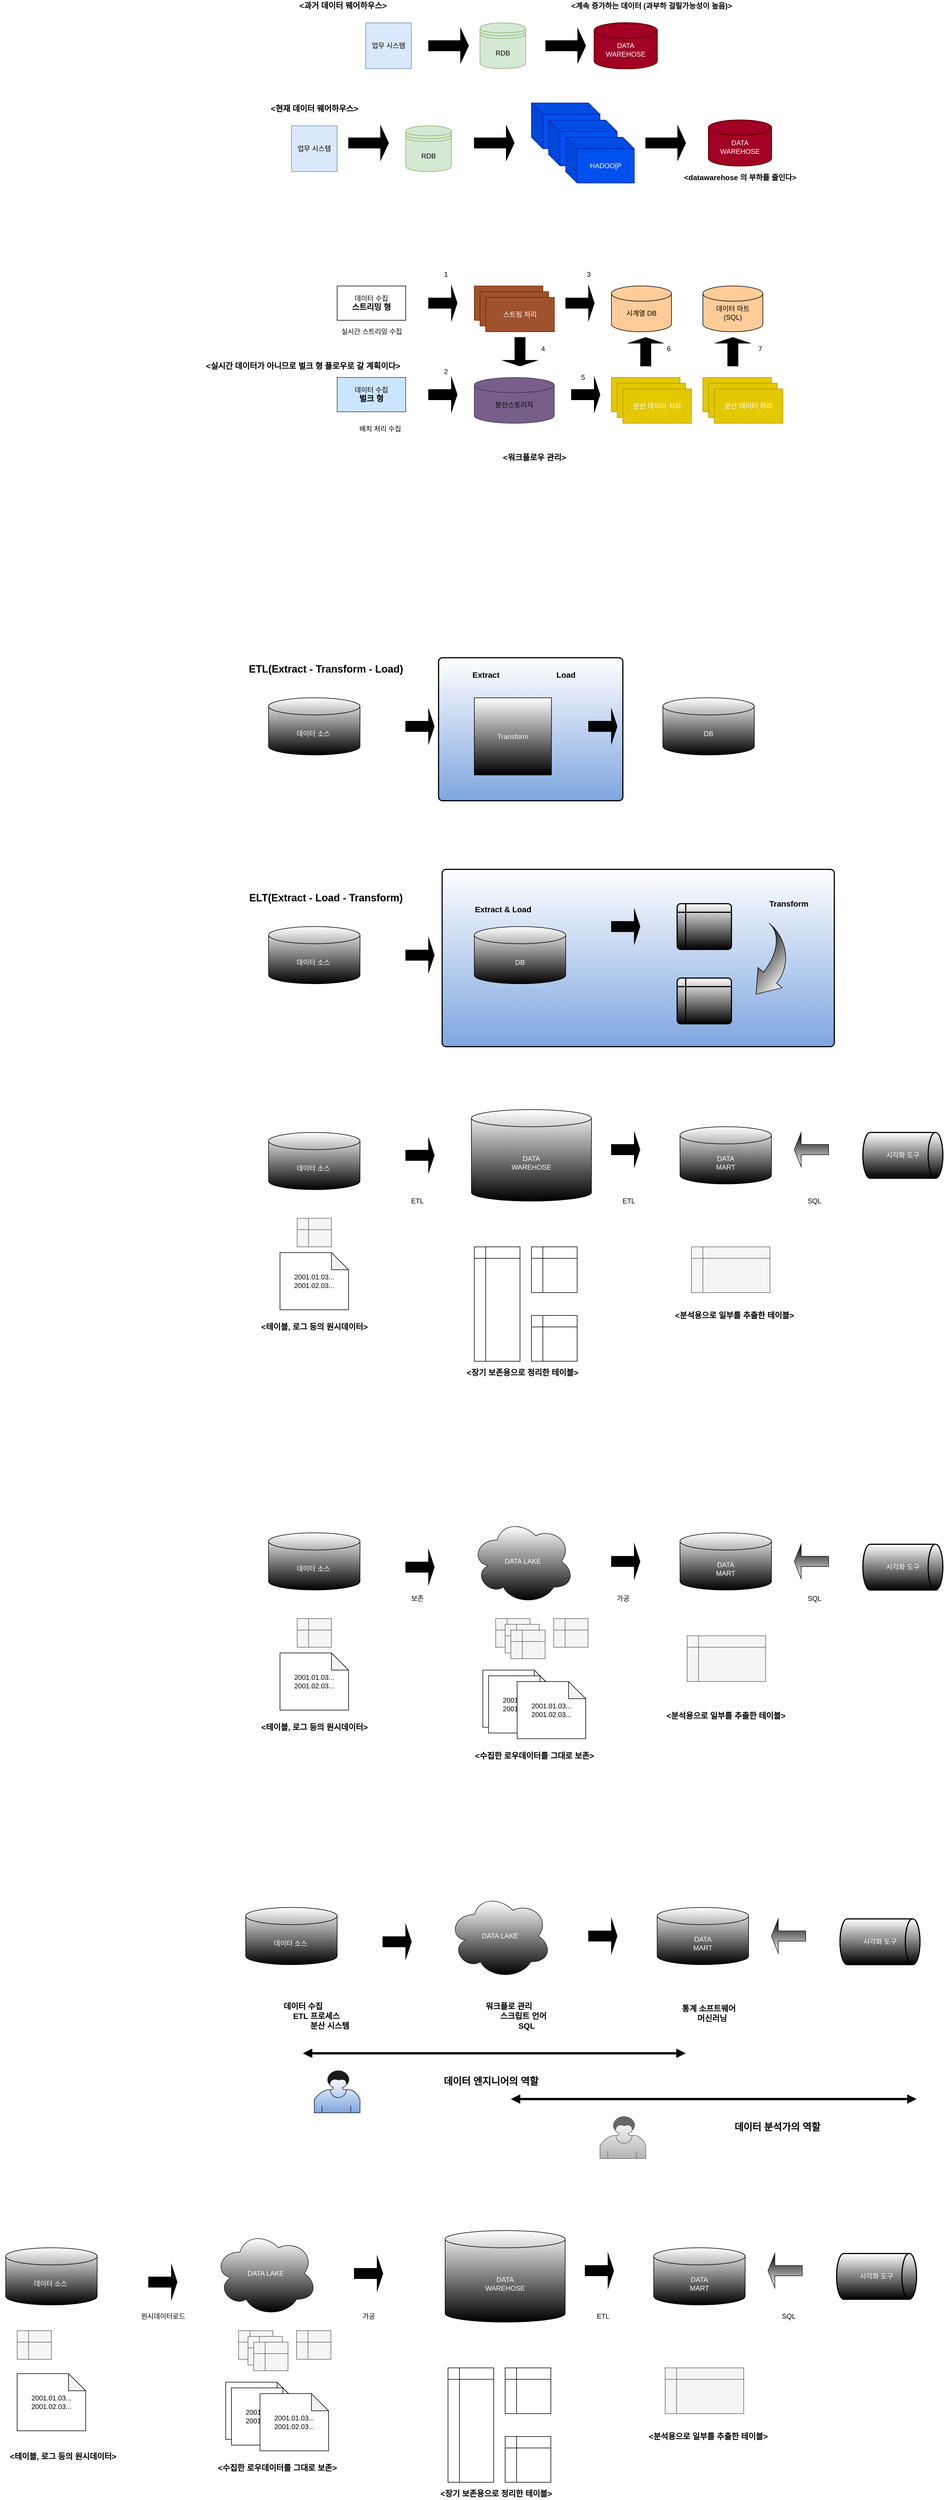 <mxfile version="14.4.3" type="github"><diagram id="auhSL9zYR6dnOduoLA-S" name="Page-1"><mxGraphModel dx="2021" dy="682" grid="1" gridSize="10" guides="1" tooltips="1" connect="1" arrows="1" fold="1" page="0" pageScale="1" pageWidth="827" pageHeight="1169" math="0" shadow="0"><root><mxCell id="0"/><mxCell id="1" parent="0"/><mxCell id="3C6jYsb3HJFEOKMrrDYe-158" value="" style="rounded=1;whiteSpace=wrap;html=1;absoluteArcSize=1;arcSize=14;strokeWidth=2;fillColor=#FFFFFF;gradientColor=#7EA6E0;" vertex="1" parent="1"><mxGeometry x="263.75" y="1620" width="686.25" height="310" as="geometry"/></mxCell><mxCell id="3C6jYsb3HJFEOKMrrDYe-157" value="" style="rounded=1;whiteSpace=wrap;html=1;absoluteArcSize=1;arcSize=14;strokeWidth=2;fillColor=#FFFFFF;gradientColor=#7EA6E0;" vertex="1" parent="1"><mxGeometry x="257.5" y="1250" width="322.5" height="250" as="geometry"/></mxCell><mxCell id="3C6jYsb3HJFEOKMrrDYe-1" value="&lt;font style=&quot;vertical-align: inherit&quot;&gt;&lt;font style=&quot;vertical-align: inherit&quot;&gt;업무 시스템&lt;/font&gt;&lt;/font&gt;" style="whiteSpace=wrap;html=1;aspect=fixed;fillColor=#dae8fc;strokeColor=#6c8ebf;" vertex="1" parent="1"><mxGeometry x="130" y="140" width="80" height="80" as="geometry"/></mxCell><mxCell id="3C6jYsb3HJFEOKMrrDYe-2" value="RDB" style="shape=datastore;whiteSpace=wrap;html=1;fillColor=#d5e8d4;strokeColor=#82b366;" vertex="1" parent="1"><mxGeometry x="330" y="140" width="80" height="80" as="geometry"/></mxCell><mxCell id="3C6jYsb3HJFEOKMrrDYe-3" value="&lt;br&gt;DATA&lt;br&gt;WAREHOSE" style="strokeWidth=2;html=1;shape=mxgraph.flowchart.database;whiteSpace=wrap;fillColor=#a20025;strokeColor=#6F0000;fontColor=#ffffff;" vertex="1" parent="1"><mxGeometry x="530" y="140" width="110" height="80" as="geometry"/></mxCell><mxCell id="3C6jYsb3HJFEOKMrrDYe-6" value="&lt;font style=&quot;vertical-align: inherit&quot;&gt;&lt;font style=&quot;vertical-align: inherit&quot;&gt;업무 시스템&lt;/font&gt;&lt;/font&gt;" style="whiteSpace=wrap;html=1;aspect=fixed;fillColor=#dae8fc;strokeColor=#6c8ebf;" vertex="1" parent="1"><mxGeometry y="320" width="80" height="80" as="geometry"/></mxCell><mxCell id="3C6jYsb3HJFEOKMrrDYe-7" value="RDB" style="shape=datastore;whiteSpace=wrap;html=1;fillColor=#d5e8d4;strokeColor=#82b366;" vertex="1" parent="1"><mxGeometry x="200" y="320" width="80" height="80" as="geometry"/></mxCell><mxCell id="3C6jYsb3HJFEOKMrrDYe-8" value="&lt;br&gt;DATA&lt;br&gt;WAREHOSE" style="strokeWidth=2;html=1;shape=mxgraph.flowchart.database;whiteSpace=wrap;fillColor=#a20025;strokeColor=#6F0000;fontColor=#ffffff;" vertex="1" parent="1"><mxGeometry x="730" y="310" width="110" height="80" as="geometry"/></mxCell><mxCell id="3C6jYsb3HJFEOKMrrDYe-11" value="" style="shape=cube;whiteSpace=wrap;html=1;boundedLbl=1;backgroundOutline=1;darkOpacity=0.05;darkOpacity2=0.1;fillColor=#0050ef;strokeColor=#001DBC;fontColor=#ffffff;" vertex="1" parent="1"><mxGeometry x="420" y="280" width="120" height="80" as="geometry"/></mxCell><mxCell id="3C6jYsb3HJFEOKMrrDYe-12" value="" style="shape=cube;whiteSpace=wrap;html=1;boundedLbl=1;backgroundOutline=1;darkOpacity=0.05;darkOpacity2=0.1;fillColor=#0050ef;strokeColor=#001DBC;fontColor=#ffffff;" vertex="1" parent="1"><mxGeometry x="450" y="310" width="120" height="80" as="geometry"/></mxCell><mxCell id="3C6jYsb3HJFEOKMrrDYe-13" value="HADOO[P" style="shape=cube;whiteSpace=wrap;html=1;boundedLbl=1;backgroundOutline=1;darkOpacity=0.05;darkOpacity2=0.1;fillColor=#0050ef;strokeColor=#001DBC;fontColor=#ffffff;" vertex="1" parent="1"><mxGeometry x="480" y="340" width="120" height="80" as="geometry"/></mxCell><mxCell id="3C6jYsb3HJFEOKMrrDYe-14" value="" style="shape=singleArrow;whiteSpace=wrap;html=1;fillColor=#000000;" vertex="1" parent="1"><mxGeometry x="620" y="320" width="70" height="60" as="geometry"/></mxCell><mxCell id="3C6jYsb3HJFEOKMrrDYe-19" value="" style="shape=singleArrow;whiteSpace=wrap;html=1;fillColor=#000000;" vertex="1" parent="1"><mxGeometry x="100" y="320" width="70" height="60" as="geometry"/></mxCell><mxCell id="3C6jYsb3HJFEOKMrrDYe-20" value="" style="shape=singleArrow;whiteSpace=wrap;html=1;fillColor=#000000;" vertex="1" parent="1"><mxGeometry x="320" y="320" width="70" height="60" as="geometry"/></mxCell><mxCell id="3C6jYsb3HJFEOKMrrDYe-21" value="" style="shape=singleArrow;whiteSpace=wrap;html=1;fillColor=#000000;" vertex="1" parent="1"><mxGeometry x="240" y="150" width="70" height="60" as="geometry"/></mxCell><mxCell id="3C6jYsb3HJFEOKMrrDYe-22" value="" style="shape=singleArrow;whiteSpace=wrap;html=1;fillColor=#000000;" vertex="1" parent="1"><mxGeometry x="445" y="150" width="70" height="60" as="geometry"/></mxCell><mxCell id="3C6jYsb3HJFEOKMrrDYe-24" value="데이터 수집&lt;br&gt;&lt;b&gt;&lt;font style=&quot;font-size: 14px&quot;&gt;스&lt;/font&gt;&lt;font style=&quot;font-size: 14px&quot;&gt;트리밍 형&lt;/font&gt;&lt;/b&gt;" style="rounded=0;whiteSpace=wrap;html=1;" vertex="1" parent="1"><mxGeometry x="80" y="600" width="120" height="60" as="geometry"/></mxCell><mxCell id="3C6jYsb3HJFEOKMrrDYe-25" value="데이터 수집&lt;br&gt;&lt;span style=&quot;font-size: 14px&quot;&gt;&lt;b&gt;벌크 형&lt;/b&gt;&lt;/span&gt;" style="rounded=0;whiteSpace=wrap;html=1;fillColor=#cce5ff;strokeColor=#36393d;" vertex="1" parent="1"><mxGeometry x="80" y="760" width="120" height="60" as="geometry"/></mxCell><mxCell id="3C6jYsb3HJFEOKMrrDYe-26" value="&lt;b&gt;&lt;font style=&quot;font-size: 13px&quot;&gt;&amp;lt;datawarehose 의 부하를 줄인다&amp;gt;&lt;/font&gt;&lt;/b&gt;" style="text;html=1;align=center;verticalAlign=middle;resizable=0;points=[];autosize=1;" vertex="1" parent="1"><mxGeometry x="675" y="400" width="220" height="20" as="geometry"/></mxCell><mxCell id="3C6jYsb3HJFEOKMrrDYe-27" value="" style="rounded=0;whiteSpace=wrap;html=1;strokeColor=#6D1F00;fillColor=#a0522d;fontColor=#ffffff;" vertex="1" parent="1"><mxGeometry x="320" y="600" width="120" height="60" as="geometry"/></mxCell><mxCell id="3C6jYsb3HJFEOKMrrDYe-28" value="" style="rounded=0;whiteSpace=wrap;html=1;strokeColor=#6D1F00;fillColor=#a0522d;fontColor=#ffffff;" vertex="1" parent="1"><mxGeometry x="330" y="610" width="120" height="60" as="geometry"/></mxCell><mxCell id="3C6jYsb3HJFEOKMrrDYe-29" value="스트림 처리" style="rounded=0;whiteSpace=wrap;html=1;strokeColor=#6D1F00;fillColor=#a0522d;fontColor=#ffffff;" vertex="1" parent="1"><mxGeometry x="340" y="620" width="120" height="60" as="geometry"/></mxCell><mxCell id="3C6jYsb3HJFEOKMrrDYe-30" value="&lt;font color=&quot;#000000&quot;&gt;&lt;br&gt;분산스토리지&lt;/font&gt;" style="strokeWidth=1;html=1;shape=mxgraph.flowchart.database;whiteSpace=wrap;fontColor=#ffffff;fillColor=#76608a;strokeColor=#432D57;" vertex="1" parent="1"><mxGeometry x="320" y="760" width="140" height="80" as="geometry"/></mxCell><mxCell id="3C6jYsb3HJFEOKMrrDYe-31" value="" style="rounded=0;whiteSpace=wrap;html=1;strokeColor=#B09500;fillColor=#e3c800;fontColor=#ffffff;" vertex="1" parent="1"><mxGeometry x="560" y="760" width="120" height="60" as="geometry"/></mxCell><mxCell id="3C6jYsb3HJFEOKMrrDYe-32" value="" style="rounded=0;whiteSpace=wrap;html=1;strokeColor=#B09500;fillColor=#e3c800;fontColor=#ffffff;" vertex="1" parent="1"><mxGeometry x="570" y="770" width="120" height="60" as="geometry"/></mxCell><mxCell id="3C6jYsb3HJFEOKMrrDYe-33" value="분산 데이터 처리" style="rounded=0;whiteSpace=wrap;html=1;strokeColor=#B09500;fillColor=#e3c800;fontColor=#ffffff;" vertex="1" parent="1"><mxGeometry x="580" y="780" width="120" height="60" as="geometry"/></mxCell><mxCell id="3C6jYsb3HJFEOKMrrDYe-34" value="&lt;font color=&quot;#000000&quot;&gt;&lt;br&gt;시계열 DB&lt;/font&gt;" style="strokeWidth=1;html=1;shape=mxgraph.flowchart.database;whiteSpace=wrap;fontColor=#ffffff;fillColor=#FFCC99;" vertex="1" parent="1"><mxGeometry x="560" y="600" width="105" height="80" as="geometry"/></mxCell><mxCell id="3C6jYsb3HJFEOKMrrDYe-36" value="&lt;font color=&quot;#000000&quot;&gt;&lt;br&gt;데이터 마트&lt;br&gt;(SQL)&lt;br&gt;&lt;/font&gt;" style="strokeWidth=1;html=1;shape=mxgraph.flowchart.database;whiteSpace=wrap;fontColor=#ffffff;fillColor=#FFCC99;" vertex="1" parent="1"><mxGeometry x="720" y="600" width="105" height="80" as="geometry"/></mxCell><mxCell id="3C6jYsb3HJFEOKMrrDYe-40" value="" style="shape=singleArrow;whiteSpace=wrap;html=1;fillColor=#000000;" vertex="1" parent="1"><mxGeometry x="490" y="760" width="50" height="60" as="geometry"/></mxCell><mxCell id="3C6jYsb3HJFEOKMrrDYe-41" value="" style="shape=singleArrow;whiteSpace=wrap;html=1;fillColor=#000000;" vertex="1" parent="1"><mxGeometry x="480" y="600" width="50" height="60" as="geometry"/></mxCell><mxCell id="3C6jYsb3HJFEOKMrrDYe-42" value="" style="shape=singleArrow;whiteSpace=wrap;html=1;fillColor=#000000;" vertex="1" parent="1"><mxGeometry x="240" y="760" width="50" height="60" as="geometry"/></mxCell><mxCell id="3C6jYsb3HJFEOKMrrDYe-43" value="" style="shape=singleArrow;whiteSpace=wrap;html=1;fillColor=#000000;" vertex="1" parent="1"><mxGeometry x="240" y="600" width="50" height="60" as="geometry"/></mxCell><mxCell id="3C6jYsb3HJFEOKMrrDYe-44" value="" style="shape=singleArrow;direction=south;whiteSpace=wrap;html=1;strokeColor=#000000;strokeWidth=1;gradientColor=none;fillColor=#000000;" vertex="1" parent="1"><mxGeometry x="370" y="690" width="60" height="50" as="geometry"/></mxCell><mxCell id="3C6jYsb3HJFEOKMrrDYe-45" value="" style="shape=singleArrow;direction=north;whiteSpace=wrap;html=1;strokeColor=#000000;strokeWidth=1;fillColor=#000000;gradientColor=none;" vertex="1" parent="1"><mxGeometry x="590" y="690" width="60" height="50" as="geometry"/></mxCell><mxCell id="3C6jYsb3HJFEOKMrrDYe-46" value="" style="shape=singleArrow;direction=north;whiteSpace=wrap;html=1;strokeColor=#000000;strokeWidth=1;fillColor=#000000;gradientColor=none;" vertex="1" parent="1"><mxGeometry x="742.5" y="690" width="60" height="50" as="geometry"/></mxCell><mxCell id="3C6jYsb3HJFEOKMrrDYe-48" value="" style="rounded=0;whiteSpace=wrap;html=1;strokeColor=#B09500;fillColor=#e3c800;fontColor=#ffffff;" vertex="1" parent="1"><mxGeometry x="720" y="760" width="120" height="60" as="geometry"/></mxCell><mxCell id="3C6jYsb3HJFEOKMrrDYe-49" value="" style="rounded=0;whiteSpace=wrap;html=1;strokeColor=#B09500;fillColor=#e3c800;fontColor=#ffffff;" vertex="1" parent="1"><mxGeometry x="730" y="770" width="120" height="60" as="geometry"/></mxCell><mxCell id="3C6jYsb3HJFEOKMrrDYe-50" value="분산 데이터 처리" style="rounded=0;whiteSpace=wrap;html=1;strokeColor=#B09500;fillColor=#e3c800;fontColor=#ffffff;" vertex="1" parent="1"><mxGeometry x="740" y="780" width="120" height="60" as="geometry"/></mxCell><mxCell id="3C6jYsb3HJFEOKMrrDYe-51" value="1" style="text;html=1;align=center;verticalAlign=middle;resizable=0;points=[];autosize=1;fillColor=#ffffff;" vertex="1" parent="1"><mxGeometry x="260" y="570" width="20" height="20" as="geometry"/></mxCell><mxCell id="3C6jYsb3HJFEOKMrrDYe-52" value="2" style="text;html=1;align=center;verticalAlign=middle;resizable=0;points=[];autosize=1;" vertex="1" parent="1"><mxGeometry x="260" y="740" width="20" height="20" as="geometry"/></mxCell><mxCell id="3C6jYsb3HJFEOKMrrDYe-53" value="3" style="text;html=1;align=center;verticalAlign=middle;resizable=0;points=[];autosize=1;" vertex="1" parent="1"><mxGeometry x="510" y="570" width="20" height="20" as="geometry"/></mxCell><mxCell id="3C6jYsb3HJFEOKMrrDYe-54" value="4" style="text;html=1;align=center;verticalAlign=middle;resizable=0;points=[];autosize=1;" vertex="1" parent="1"><mxGeometry x="430" y="700" width="20" height="20" as="geometry"/></mxCell><mxCell id="3C6jYsb3HJFEOKMrrDYe-55" value="5" style="text;html=1;align=center;verticalAlign=middle;resizable=0;points=[];autosize=1;" vertex="1" parent="1"><mxGeometry x="500" y="750" width="20" height="20" as="geometry"/></mxCell><mxCell id="3C6jYsb3HJFEOKMrrDYe-56" value="6" style="text;html=1;align=center;verticalAlign=middle;resizable=0;points=[];autosize=1;" vertex="1" parent="1"><mxGeometry x="650" y="700" width="20" height="20" as="geometry"/></mxCell><mxCell id="3C6jYsb3HJFEOKMrrDYe-57" value="7" style="text;html=1;align=center;verticalAlign=middle;resizable=0;points=[];autosize=1;" vertex="1" parent="1"><mxGeometry x="810" y="700" width="20" height="20" as="geometry"/></mxCell><mxCell id="3C6jYsb3HJFEOKMrrDYe-60" value="&lt;b&gt;&lt;font style=&quot;font-size: 14px&quot;&gt;&amp;lt;워크플로우 관리&amp;gt;&lt;/font&gt;&lt;/b&gt;" style="text;html=1;align=center;verticalAlign=middle;resizable=0;points=[];autosize=1;" vertex="1" parent="1"><mxGeometry x="360" y="890" width="130" height="20" as="geometry"/></mxCell><mxCell id="3C6jYsb3HJFEOKMrrDYe-61" value="&lt;font color=&quot;#ffffff&quot;&gt;데이터 소스&amp;nbsp;&lt;/font&gt;" style="shape=cylinder3;whiteSpace=wrap;html=1;boundedLbl=1;backgroundOutline=1;size=15;strokeColor=#000000;strokeWidth=1;fillColor=#FFFFFF;gradientColor=#000000;" vertex="1" parent="1"><mxGeometry x="-40" y="1320" width="160" height="100" as="geometry"/></mxCell><mxCell id="3C6jYsb3HJFEOKMrrDYe-62" value="&lt;font color=&quot;#ffffff&quot;&gt;Transform&lt;/font&gt;" style="whiteSpace=wrap;html=1;aspect=fixed;strokeColor=#000000;strokeWidth=1;fillColor=#FFFFFF;gradientColor=#000000;" vertex="1" parent="1"><mxGeometry x="320" y="1320" width="135" height="135" as="geometry"/></mxCell><mxCell id="3C6jYsb3HJFEOKMrrDYe-63" value="&lt;font color=&quot;#ffffff&quot;&gt;DB&lt;/font&gt;" style="shape=cylinder3;whiteSpace=wrap;html=1;boundedLbl=1;backgroundOutline=1;size=15;strokeColor=#000000;strokeWidth=1;fillColor=#FFFFFF;gradientColor=#000000;" vertex="1" parent="1"><mxGeometry x="650" y="1320" width="160" height="100" as="geometry"/></mxCell><mxCell id="3C6jYsb3HJFEOKMrrDYe-65" value="&lt;font color=&quot;#ffffff&quot;&gt;데이터 소스&amp;nbsp;&lt;/font&gt;" style="shape=cylinder3;whiteSpace=wrap;html=1;boundedLbl=1;backgroundOutline=1;size=15;strokeColor=#000000;strokeWidth=1;fillColor=#FFFFFF;gradientColor=#000000;" vertex="1" parent="1"><mxGeometry x="-40" y="1720" width="160" height="100" as="geometry"/></mxCell><mxCell id="3C6jYsb3HJFEOKMrrDYe-66" value="&lt;font color=&quot;#ffffff&quot;&gt;DB&lt;/font&gt;" style="shape=cylinder3;whiteSpace=wrap;html=1;boundedLbl=1;backgroundOutline=1;size=15;strokeColor=#000000;strokeWidth=1;fillColor=#FFFFFF;gradientColor=#000000;" vertex="1" parent="1"><mxGeometry x="320" y="1720" width="160" height="100" as="geometry"/></mxCell><mxCell id="3C6jYsb3HJFEOKMrrDYe-67" value="" style="shape=internalStorage;whiteSpace=wrap;html=1;dx=15;dy=15;rounded=1;arcSize=8;strokeWidth=2;fillColor=#FFFFFF;gradientColor=#000000;" vertex="1" parent="1"><mxGeometry x="675" y="1680" width="95" height="80" as="geometry"/></mxCell><mxCell id="3C6jYsb3HJFEOKMrrDYe-68" value="" style="shape=internalStorage;whiteSpace=wrap;html=1;dx=15;dy=15;rounded=1;arcSize=8;strokeWidth=2;fillColor=#FFFFFF;gradientColor=#000000;" vertex="1" parent="1"><mxGeometry x="675" y="1810" width="95" height="80" as="geometry"/></mxCell><mxCell id="3C6jYsb3HJFEOKMrrDYe-69" value="" style="html=1;shadow=0;dashed=0;align=center;verticalAlign=middle;shape=mxgraph.arrows2.jumpInArrow;dy=15;dx=38;arrowHead=55;strokeColor=#000000;strokeWidth=1;fillColor=#FFFFFF;gradientColor=#000000;rotation=130;" vertex="1" parent="1"><mxGeometry x="780" y="1740" width="110" height="90" as="geometry"/></mxCell><mxCell id="3C6jYsb3HJFEOKMrrDYe-70" value="&lt;b&gt;&lt;font style=&quot;font-size: 18px&quot;&gt;ETL(Extract - Transform - Load)&lt;/font&gt;&lt;/b&gt;" style="text;html=1;align=center;verticalAlign=middle;resizable=0;points=[];autosize=1;" vertex="1" parent="1"><mxGeometry x="-85" y="1260" width="290" height="20" as="geometry"/></mxCell><mxCell id="3C6jYsb3HJFEOKMrrDYe-71" value="&lt;b&gt;&lt;font style=&quot;font-size: 18px&quot;&gt;ELT(Extract - Load - Transform)&lt;/font&gt;&lt;/b&gt;" style="text;html=1;align=center;verticalAlign=middle;resizable=0;points=[];autosize=1;" vertex="1" parent="1"><mxGeometry x="-80" y="1660" width="280" height="20" as="geometry"/></mxCell><mxCell id="3C6jYsb3HJFEOKMrrDYe-72" value="" style="shape=singleArrow;whiteSpace=wrap;html=1;fillColor=#000000;" vertex="1" parent="1"><mxGeometry x="200" y="1340" width="50" height="60" as="geometry"/></mxCell><mxCell id="3C6jYsb3HJFEOKMrrDYe-73" value="" style="shape=singleArrow;whiteSpace=wrap;html=1;fillColor=#000000;" vertex="1" parent="1"><mxGeometry x="520" y="1340" width="50" height="60" as="geometry"/></mxCell><mxCell id="3C6jYsb3HJFEOKMrrDYe-74" value="" style="shape=singleArrow;whiteSpace=wrap;html=1;fillColor=#000000;" vertex="1" parent="1"><mxGeometry x="560" y="1690" width="50" height="60" as="geometry"/></mxCell><mxCell id="3C6jYsb3HJFEOKMrrDYe-75" value="" style="shape=singleArrow;whiteSpace=wrap;html=1;fillColor=#000000;" vertex="1" parent="1"><mxGeometry x="200" y="1740" width="50" height="60" as="geometry"/></mxCell><mxCell id="3C6jYsb3HJFEOKMrrDYe-77" value="&lt;b&gt;&lt;font style=&quot;font-size: 14px&quot;&gt;Extract &amp;amp; Load&lt;/font&gt;&lt;/b&gt;" style="text;html=1;align=center;verticalAlign=middle;resizable=0;points=[];autosize=1;" vertex="1" parent="1"><mxGeometry x="315" y="1680" width="110" height="20" as="geometry"/></mxCell><mxCell id="3C6jYsb3HJFEOKMrrDYe-78" value="&lt;b&gt;&lt;font style=&quot;font-size: 14px&quot;&gt;Transform&lt;/font&gt;&lt;/b&gt;" style="text;html=1;align=center;verticalAlign=middle;resizable=0;points=[];autosize=1;" vertex="1" parent="1"><mxGeometry x="830" y="1670" width="80" height="20" as="geometry"/></mxCell><mxCell id="3C6jYsb3HJFEOKMrrDYe-79" value="&lt;b&gt;&lt;font style=&quot;font-size: 14px&quot;&gt;Extract&lt;/font&gt;&lt;/b&gt;" style="text;html=1;align=center;verticalAlign=middle;resizable=0;points=[];autosize=1;" vertex="1" parent="1"><mxGeometry x="310" y="1270" width="60" height="20" as="geometry"/></mxCell><mxCell id="3C6jYsb3HJFEOKMrrDYe-80" value="&lt;b&gt;&lt;font style=&quot;font-size: 14px&quot;&gt;Load&lt;/font&gt;&lt;/b&gt;" style="text;html=1;align=center;verticalAlign=middle;resizable=0;points=[];autosize=1;" vertex="1" parent="1"><mxGeometry x="455" y="1270" width="50" height="20" as="geometry"/></mxCell><mxCell id="3C6jYsb3HJFEOKMrrDYe-81" value="&lt;font color=&quot;#ffffff&quot;&gt;데이터 소스&amp;nbsp;&lt;/font&gt;" style="shape=cylinder3;whiteSpace=wrap;html=1;boundedLbl=1;backgroundOutline=1;size=15;strokeColor=#000000;strokeWidth=1;fillColor=#FFFFFF;gradientColor=#000000;" vertex="1" parent="1"><mxGeometry x="-40" y="2080" width="160" height="100" as="geometry"/></mxCell><mxCell id="3C6jYsb3HJFEOKMrrDYe-82" value="&lt;font color=&quot;#ffffff&quot;&gt;DATA&lt;br&gt;WAREHOSE&lt;br&gt;&lt;/font&gt;" style="shape=cylinder3;whiteSpace=wrap;html=1;boundedLbl=1;backgroundOutline=1;size=15;strokeColor=#000000;strokeWidth=1;fillColor=#FFFFFF;gradientColor=#000000;" vertex="1" parent="1"><mxGeometry x="315" y="2040" width="210" height="160" as="geometry"/></mxCell><mxCell id="3C6jYsb3HJFEOKMrrDYe-83" value="&lt;font color=&quot;#ffffff&quot;&gt;DATA&lt;br&gt;MART&lt;br&gt;&lt;/font&gt;" style="shape=cylinder3;whiteSpace=wrap;html=1;boundedLbl=1;backgroundOutline=1;size=15;strokeColor=#000000;strokeWidth=1;fillColor=#FFFFFF;gradientColor=#000000;" vertex="1" parent="1"><mxGeometry x="680" y="2070" width="160" height="100" as="geometry"/></mxCell><mxCell id="3C6jYsb3HJFEOKMrrDYe-89" value="&lt;font color=&quot;#ffffff&quot;&gt;시각화 도구&lt;/font&gt;" style="strokeWidth=2;html=1;shape=mxgraph.flowchart.direct_data;whiteSpace=wrap;fillColor=#FFFFFF;gradientColor=#000000;" vertex="1" parent="1"><mxGeometry x="1000" y="2080" width="140" height="80" as="geometry"/></mxCell><mxCell id="3C6jYsb3HJFEOKMrrDYe-90" value="" style="shape=internalStorage;whiteSpace=wrap;html=1;backgroundOutline=1;strokeColor=#666666;strokeWidth=1;fillColor=#f5f5f5;fontColor=#333333;" vertex="1" parent="1"><mxGeometry x="10" y="2230" width="60" height="50" as="geometry"/></mxCell><mxCell id="3C6jYsb3HJFEOKMrrDYe-91" value="2001.01.03...&lt;br&gt;2001.02.03..." style="shape=note;whiteSpace=wrap;html=1;backgroundOutline=1;darkOpacity=0.05;strokeColor=#000000;strokeWidth=1;fillColor=#FFFFFF;gradientColor=#FFFFFF;" vertex="1" parent="1"><mxGeometry x="-20" y="2290" width="120" height="100" as="geometry"/></mxCell><mxCell id="3C6jYsb3HJFEOKMrrDYe-92" value="&lt;b&gt;&lt;font style=&quot;font-size: 14px&quot;&gt;&amp;lt;테이블, 로그 등의 원시데이터&amp;gt;&lt;/font&gt;&lt;/b&gt;" style="text;html=1;align=center;verticalAlign=middle;resizable=0;points=[];autosize=1;" vertex="1" parent="1"><mxGeometry x="-70" y="2410" width="220" height="20" as="geometry"/></mxCell><mxCell id="3C6jYsb3HJFEOKMrrDYe-93" value="" style="shape=internalStorage;whiteSpace=wrap;html=1;backgroundOutline=1;strokeColor=#000000;strokeWidth=1;fillColor=#FFFFFF;gradientColor=#FFFFFF;" vertex="1" parent="1"><mxGeometry x="320" y="2280" width="80" height="200" as="geometry"/></mxCell><mxCell id="3C6jYsb3HJFEOKMrrDYe-94" value="" style="shape=internalStorage;whiteSpace=wrap;html=1;backgroundOutline=1;strokeColor=#000000;strokeWidth=1;fillColor=#FFFFFF;gradientColor=#FFFFFF;" vertex="1" parent="1"><mxGeometry x="420" y="2400" width="80" height="80" as="geometry"/></mxCell><mxCell id="3C6jYsb3HJFEOKMrrDYe-95" value="" style="shape=internalStorage;whiteSpace=wrap;html=1;backgroundOutline=1;strokeColor=#000000;strokeWidth=1;fillColor=#FFFFFF;gradientColor=#FFFFFF;" vertex="1" parent="1"><mxGeometry x="420" y="2280" width="80" height="80" as="geometry"/></mxCell><mxCell id="3C6jYsb3HJFEOKMrrDYe-97" value="&lt;b&gt;&lt;font style=&quot;font-size: 14px&quot;&gt;&amp;lt;장기 보존용으로 정리한 테이블&amp;gt;&lt;/font&gt;&lt;/b&gt;" style="text;html=1;align=center;verticalAlign=middle;resizable=0;points=[];autosize=1;" vertex="1" parent="1"><mxGeometry x="289" y="2490" width="230" height="20" as="geometry"/></mxCell><mxCell id="3C6jYsb3HJFEOKMrrDYe-98" value="" style="shape=internalStorage;whiteSpace=wrap;html=1;backgroundOutline=1;strokeColor=#666666;strokeWidth=1;fillColor=#f5f5f5;fontColor=#333333;" vertex="1" parent="1"><mxGeometry x="700" y="2280" width="137.5" height="80" as="geometry"/></mxCell><mxCell id="3C6jYsb3HJFEOKMrrDYe-99" value="&lt;b&gt;&lt;font style=&quot;font-size: 14px&quot;&gt;&amp;lt;분석용으로 일부를 추출한 테이블&amp;gt;&lt;/font&gt;&lt;/b&gt;" style="text;html=1;align=center;verticalAlign=middle;resizable=0;points=[];autosize=1;" vertex="1" parent="1"><mxGeometry x="655" y="2390" width="240" height="20" as="geometry"/></mxCell><mxCell id="3C6jYsb3HJFEOKMrrDYe-100" value="" style="shape=singleArrow;direction=west;whiteSpace=wrap;html=1;strokeWidth=1;fillColor=#FFFFFF;strokeColor=#1A1A1A;gradientColor=#000000;" vertex="1" parent="1"><mxGeometry x="880" y="2080" width="60" height="60" as="geometry"/></mxCell><mxCell id="3C6jYsb3HJFEOKMrrDYe-101" value="SQL" style="text;html=1;align=center;verticalAlign=middle;resizable=0;points=[];autosize=1;" vertex="1" parent="1"><mxGeometry x="895" y="2190" width="40" height="20" as="geometry"/></mxCell><mxCell id="3C6jYsb3HJFEOKMrrDYe-102" value="" style="shape=singleArrow;whiteSpace=wrap;html=1;fillColor=#000000;" vertex="1" parent="1"><mxGeometry x="200" y="2090" width="50" height="60" as="geometry"/></mxCell><mxCell id="3C6jYsb3HJFEOKMrrDYe-103" value="" style="shape=singleArrow;whiteSpace=wrap;html=1;fillColor=#000000;" vertex="1" parent="1"><mxGeometry x="560" y="2080" width="50" height="60" as="geometry"/></mxCell><mxCell id="3C6jYsb3HJFEOKMrrDYe-104" value="&lt;font color=&quot;#ffffff&quot;&gt;DATA LAKE&lt;/font&gt;" style="ellipse;shape=cloud;whiteSpace=wrap;html=1;align=center;strokeColor=#1A1A1A;strokeWidth=1;fillColor=#FFFFFF;gradientColor=#000000;" vertex="1" parent="1"><mxGeometry x="315" y="2755" width="180" height="150" as="geometry"/></mxCell><mxCell id="3C6jYsb3HJFEOKMrrDYe-105" value="&lt;font color=&quot;#ffffff&quot;&gt;데이터 소스&amp;nbsp;&lt;/font&gt;" style="shape=cylinder3;whiteSpace=wrap;html=1;boundedLbl=1;backgroundOutline=1;size=15;strokeColor=#000000;strokeWidth=1;fillColor=#FFFFFF;gradientColor=#000000;" vertex="1" parent="1"><mxGeometry x="-40" y="2780" width="160" height="100" as="geometry"/></mxCell><mxCell id="3C6jYsb3HJFEOKMrrDYe-106" value="&lt;font color=&quot;#ffffff&quot;&gt;DATA&lt;br&gt;MART&lt;br&gt;&lt;/font&gt;" style="shape=cylinder3;whiteSpace=wrap;html=1;boundedLbl=1;backgroundOutline=1;size=15;strokeColor=#000000;strokeWidth=1;fillColor=#FFFFFF;gradientColor=#000000;" vertex="1" parent="1"><mxGeometry x="680" y="2780" width="160" height="100" as="geometry"/></mxCell><mxCell id="3C6jYsb3HJFEOKMrrDYe-107" value="&lt;font color=&quot;#ffffff&quot;&gt;시각화 도구&lt;/font&gt;" style="strokeWidth=2;html=1;shape=mxgraph.flowchart.direct_data;whiteSpace=wrap;fillColor=#FFFFFF;gradientColor=#000000;" vertex="1" parent="1"><mxGeometry x="1000" y="2800" width="140" height="80" as="geometry"/></mxCell><mxCell id="3C6jYsb3HJFEOKMrrDYe-108" value="" style="shape=internalStorage;whiteSpace=wrap;html=1;backgroundOutline=1;strokeColor=#666666;strokeWidth=1;fillColor=#f5f5f5;fontColor=#333333;" vertex="1" parent="1"><mxGeometry x="10" y="2930" width="60" height="50" as="geometry"/></mxCell><mxCell id="3C6jYsb3HJFEOKMrrDYe-109" value="2001.01.03...&lt;br&gt;2001.02.03..." style="shape=note;whiteSpace=wrap;html=1;backgroundOutline=1;darkOpacity=0.05;strokeColor=#000000;strokeWidth=1;fillColor=#FFFFFF;gradientColor=#FFFFFF;" vertex="1" parent="1"><mxGeometry x="-20" y="2990" width="120" height="100" as="geometry"/></mxCell><mxCell id="3C6jYsb3HJFEOKMrrDYe-110" value="&lt;b&gt;&lt;font style=&quot;font-size: 14px&quot;&gt;&amp;lt;테이블, 로그 등의 원시데이터&amp;gt;&lt;/font&gt;&lt;/b&gt;" style="text;html=1;align=center;verticalAlign=middle;resizable=0;points=[];autosize=1;" vertex="1" parent="1"><mxGeometry x="-70" y="3110" width="220" height="20" as="geometry"/></mxCell><mxCell id="3C6jYsb3HJFEOKMrrDYe-111" value="ETL" style="text;html=1;align=center;verticalAlign=middle;resizable=0;points=[];autosize=1;" vertex="1" parent="1"><mxGeometry x="200" y="2190" width="40" height="20" as="geometry"/></mxCell><mxCell id="3C6jYsb3HJFEOKMrrDYe-112" value="ETL" style="text;html=1;align=center;verticalAlign=middle;resizable=0;points=[];autosize=1;" vertex="1" parent="1"><mxGeometry x="570" y="2190" width="40" height="20" as="geometry"/></mxCell><mxCell id="3C6jYsb3HJFEOKMrrDYe-113" value="" style="shape=singleArrow;whiteSpace=wrap;html=1;fillColor=#000000;" vertex="1" parent="1"><mxGeometry x="200" y="2810" width="50" height="60" as="geometry"/></mxCell><mxCell id="3C6jYsb3HJFEOKMrrDYe-114" value="" style="shape=singleArrow;whiteSpace=wrap;html=1;fillColor=#000000;" vertex="1" parent="1"><mxGeometry x="560" y="2800" width="50" height="60" as="geometry"/></mxCell><mxCell id="3C6jYsb3HJFEOKMrrDYe-115" value="" style="shape=singleArrow;direction=west;whiteSpace=wrap;html=1;strokeWidth=1;fillColor=#FFFFFF;strokeColor=#1A1A1A;gradientColor=#000000;" vertex="1" parent="1"><mxGeometry x="880" y="2800" width="60" height="60" as="geometry"/></mxCell><mxCell id="3C6jYsb3HJFEOKMrrDYe-116" value="보존" style="text;html=1;align=center;verticalAlign=middle;resizable=0;points=[];autosize=1;" vertex="1" parent="1"><mxGeometry x="200" y="2885" width="40" height="20" as="geometry"/></mxCell><mxCell id="3C6jYsb3HJFEOKMrrDYe-117" value="가공" style="text;html=1;align=center;verticalAlign=middle;resizable=0;points=[];autosize=1;" vertex="1" parent="1"><mxGeometry x="560" y="2885" width="40" height="20" as="geometry"/></mxCell><mxCell id="3C6jYsb3HJFEOKMrrDYe-118" value="SQL" style="text;html=1;align=center;verticalAlign=middle;resizable=0;points=[];autosize=1;" vertex="1" parent="1"><mxGeometry x="895" y="2885" width="40" height="20" as="geometry"/></mxCell><mxCell id="3C6jYsb3HJFEOKMrrDYe-125" value="" style="shape=internalStorage;whiteSpace=wrap;html=1;backgroundOutline=1;strokeColor=#666666;strokeWidth=1;fillColor=#f5f5f5;fontColor=#333333;" vertex="1" parent="1"><mxGeometry x="357.5" y="2930" width="60" height="50" as="geometry"/></mxCell><mxCell id="3C6jYsb3HJFEOKMrrDYe-126" value="" style="shape=internalStorage;whiteSpace=wrap;html=1;backgroundOutline=1;strokeColor=#666666;strokeWidth=1;fillColor=#f5f5f5;fontColor=#333333;" vertex="1" parent="1"><mxGeometry x="374" y="2940" width="60" height="50" as="geometry"/></mxCell><mxCell id="3C6jYsb3HJFEOKMrrDYe-127" value="" style="shape=internalStorage;whiteSpace=wrap;html=1;backgroundOutline=1;strokeColor=#666666;strokeWidth=1;fillColor=#f5f5f5;fontColor=#333333;" vertex="1" parent="1"><mxGeometry x="384" y="2950" width="60" height="50" as="geometry"/></mxCell><mxCell id="3C6jYsb3HJFEOKMrrDYe-128" value="" style="shape=internalStorage;whiteSpace=wrap;html=1;backgroundOutline=1;strokeColor=#666666;strokeWidth=1;fillColor=#f5f5f5;fontColor=#333333;" vertex="1" parent="1"><mxGeometry x="459" y="2930" width="60" height="50" as="geometry"/></mxCell><mxCell id="3C6jYsb3HJFEOKMrrDYe-129" value="2001.01.03...&lt;br&gt;2001.02.03..." style="shape=note;whiteSpace=wrap;html=1;backgroundOutline=1;darkOpacity=0.05;strokeColor=#000000;strokeWidth=1;fillColor=#FFFFFF;gradientColor=#FFFFFF;" vertex="1" parent="1"><mxGeometry x="335" y="3020" width="120" height="100" as="geometry"/></mxCell><mxCell id="3C6jYsb3HJFEOKMrrDYe-130" value="2001.01.03...&lt;br&gt;2001.02.03..." style="shape=note;whiteSpace=wrap;html=1;backgroundOutline=1;darkOpacity=0.05;strokeColor=#000000;strokeWidth=1;fillColor=#FFFFFF;gradientColor=#FFFFFF;" vertex="1" parent="1"><mxGeometry x="345" y="3030" width="120" height="100" as="geometry"/></mxCell><mxCell id="3C6jYsb3HJFEOKMrrDYe-131" value="2001.01.03...&lt;br&gt;2001.02.03..." style="shape=note;whiteSpace=wrap;html=1;backgroundOutline=1;darkOpacity=0.05;strokeColor=#000000;strokeWidth=1;fillColor=#FFFFFF;gradientColor=#FFFFFF;" vertex="1" parent="1"><mxGeometry x="395" y="3040" width="120" height="100" as="geometry"/></mxCell><mxCell id="3C6jYsb3HJFEOKMrrDYe-132" value="&lt;b&gt;&lt;font style=&quot;font-size: 14px&quot;&gt;&amp;lt;수집한 로우데이터를 그대로 보존&amp;gt;&lt;/font&gt;&lt;/b&gt;" style="text;html=1;align=center;verticalAlign=middle;resizable=0;points=[];autosize=1;" vertex="1" parent="1"><mxGeometry x="305" y="3160" width="240" height="20" as="geometry"/></mxCell><mxCell id="3C6jYsb3HJFEOKMrrDYe-133" value="&lt;b&gt;&lt;font style=&quot;font-size: 14px&quot;&gt;&amp;lt;분석용으로 일부를 추출한 테이블&amp;gt;&lt;/font&gt;&lt;/b&gt;" style="text;html=1;align=center;verticalAlign=middle;resizable=0;points=[];autosize=1;" vertex="1" parent="1"><mxGeometry x="640" y="3090" width="240" height="20" as="geometry"/></mxCell><mxCell id="3C6jYsb3HJFEOKMrrDYe-134" value="" style="shape=internalStorage;whiteSpace=wrap;html=1;backgroundOutline=1;strokeColor=#666666;strokeWidth=1;fillColor=#f5f5f5;fontColor=#333333;" vertex="1" parent="1"><mxGeometry x="692.5" y="2960" width="137.5" height="80" as="geometry"/></mxCell><mxCell id="3C6jYsb3HJFEOKMrrDYe-135" value="&lt;font color=&quot;#ffffff&quot;&gt;DATA LAKE&lt;/font&gt;" style="ellipse;shape=cloud;whiteSpace=wrap;html=1;align=center;strokeColor=#1A1A1A;strokeWidth=1;fillColor=#FFFFFF;gradientColor=#000000;" vertex="1" parent="1"><mxGeometry x="275" y="3410" width="180" height="150" as="geometry"/></mxCell><mxCell id="3C6jYsb3HJFEOKMrrDYe-136" value="&lt;font color=&quot;#ffffff&quot;&gt;데이터 소스&amp;nbsp;&lt;/font&gt;" style="shape=cylinder3;whiteSpace=wrap;html=1;boundedLbl=1;backgroundOutline=1;size=15;strokeColor=#000000;strokeWidth=1;fillColor=#FFFFFF;gradientColor=#000000;" vertex="1" parent="1"><mxGeometry x="-80" y="3435" width="160" height="100" as="geometry"/></mxCell><mxCell id="3C6jYsb3HJFEOKMrrDYe-137" value="&lt;font color=&quot;#ffffff&quot;&gt;DATA&lt;br&gt;MART&lt;br&gt;&lt;/font&gt;" style="shape=cylinder3;whiteSpace=wrap;html=1;boundedLbl=1;backgroundOutline=1;size=15;strokeColor=#000000;strokeWidth=1;fillColor=#FFFFFF;gradientColor=#000000;" vertex="1" parent="1"><mxGeometry x="640" y="3435" width="160" height="100" as="geometry"/></mxCell><mxCell id="3C6jYsb3HJFEOKMrrDYe-138" value="&lt;font color=&quot;#ffffff&quot;&gt;시각화 도구&lt;/font&gt;" style="strokeWidth=2;html=1;shape=mxgraph.flowchart.direct_data;whiteSpace=wrap;fillColor=#FFFFFF;gradientColor=#000000;" vertex="1" parent="1"><mxGeometry x="960" y="3455" width="140" height="80" as="geometry"/></mxCell><mxCell id="3C6jYsb3HJFEOKMrrDYe-139" value="" style="shape=singleArrow;whiteSpace=wrap;html=1;fillColor=#000000;" vertex="1" parent="1"><mxGeometry x="160" y="3465" width="50" height="60" as="geometry"/></mxCell><mxCell id="3C6jYsb3HJFEOKMrrDYe-140" value="" style="shape=singleArrow;whiteSpace=wrap;html=1;fillColor=#000000;" vertex="1" parent="1"><mxGeometry x="520" y="3455" width="50" height="60" as="geometry"/></mxCell><mxCell id="3C6jYsb3HJFEOKMrrDYe-141" value="" style="shape=singleArrow;direction=west;whiteSpace=wrap;html=1;strokeWidth=1;fillColor=#FFFFFF;strokeColor=#1A1A1A;gradientColor=#000000;" vertex="1" parent="1"><mxGeometry x="840" y="3455" width="60" height="60" as="geometry"/></mxCell><mxCell id="3C6jYsb3HJFEOKMrrDYe-142" value="&lt;b style=&quot;font-size: 14px&quot;&gt;데이터 수집&lt;br&gt;&amp;nbsp; &amp;nbsp; &amp;nbsp; &amp;nbsp; &amp;nbsp; &amp;nbsp; ETL 프로세스&lt;br&gt;&amp;nbsp; &amp;nbsp; &amp;nbsp; &amp;nbsp; &amp;nbsp; &amp;nbsp; &amp;nbsp; &amp;nbsp; &amp;nbsp; &amp;nbsp; &amp;nbsp; &amp;nbsp; 분산 시스템&lt;/b&gt;" style="text;html=1;align=center;verticalAlign=middle;resizable=0;points=[];autosize=1;" vertex="1" parent="1"><mxGeometry x="-70" y="3600" width="180" height="50" as="geometry"/></mxCell><mxCell id="3C6jYsb3HJFEOKMrrDYe-143" value="&lt;b style=&quot;font-size: 14px&quot;&gt;워크플로 관리&lt;br&gt;&amp;nbsp; &amp;nbsp; &amp;nbsp; &amp;nbsp; &amp;nbsp; &amp;nbsp; &amp;nbsp;스크립트 언어&lt;br&gt;&amp;nbsp; &amp;nbsp; &amp;nbsp; &amp;nbsp; &amp;nbsp; &amp;nbsp; &amp;nbsp; &amp;nbsp; SQL&lt;/b&gt;" style="text;html=1;align=center;verticalAlign=middle;resizable=0;points=[];autosize=1;" vertex="1" parent="1"><mxGeometry x="305" y="3600" width="150" height="50" as="geometry"/></mxCell><mxCell id="3C6jYsb3HJFEOKMrrDYe-144" value="&lt;b style=&quot;font-size: 14px&quot;&gt;통계 소프트웨어&lt;br&gt;&amp;nbsp; &amp;nbsp;머신러닝&lt;/b&gt;" style="text;html=1;align=center;verticalAlign=middle;resizable=0;points=[];autosize=1;" vertex="1" parent="1"><mxGeometry x="670" y="3600" width="120" height="40" as="geometry"/></mxCell><mxCell id="3C6jYsb3HJFEOKMrrDYe-145" value="" style="endArrow=block;startArrow=block;endFill=1;startFill=1;html=1;strokeWidth=4;" edge="1" parent="1"><mxGeometry width="160" relative="1" as="geometry"><mxPoint x="384" y="3770" as="sourcePoint"/><mxPoint x="1094" y="3770" as="targetPoint"/></mxGeometry></mxCell><mxCell id="3C6jYsb3HJFEOKMrrDYe-146" value="" style="endArrow=block;startArrow=block;endFill=1;startFill=1;html=1;strokeWidth=4;" edge="1" parent="1"><mxGeometry width="160" relative="1" as="geometry"><mxPoint x="20" y="3690" as="sourcePoint"/><mxPoint x="690" y="3690" as="targetPoint"/></mxGeometry></mxCell><mxCell id="3C6jYsb3HJFEOKMrrDYe-147" value="" style="shape=mxgraph.bpmn.user_task;html=1;outlineConnect=0;strokeColor=#1A1A1A;strokeWidth=1;fillColor=#FFFFFF;gradientColor=#7EA6E0;" vertex="1" parent="1"><mxGeometry x="40" y="3720" width="80" height="74" as="geometry"/></mxCell><mxCell id="3C6jYsb3HJFEOKMrrDYe-148" value="" style="shape=mxgraph.bpmn.user_task;html=1;outlineConnect=0;strokeWidth=1;fillColor=#f5f5f5;strokeColor=#666666;gradientColor=#b3b3b3;" vertex="1" parent="1"><mxGeometry x="540" y="3800" width="80" height="74" as="geometry"/></mxCell><mxCell id="3C6jYsb3HJFEOKMrrDYe-149" value="&lt;b&gt;&lt;font style=&quot;font-size: 17px&quot;&gt;데이터 엔지니어의 역할&lt;/font&gt;&lt;/b&gt;" style="text;html=1;align=center;verticalAlign=middle;resizable=0;points=[];autosize=1;" vertex="1" parent="1"><mxGeometry x="254" y="3730" width="190" height="20" as="geometry"/></mxCell><mxCell id="3C6jYsb3HJFEOKMrrDYe-150" value="&lt;b&gt;&lt;font style=&quot;font-size: 17px&quot;&gt;데이터 분석가의 역할&lt;/font&gt;&lt;/b&gt;" style="text;html=1;align=center;verticalAlign=middle;resizable=0;points=[];autosize=1;" vertex="1" parent="1"><mxGeometry x="760" y="3810" width="180" height="20" as="geometry"/></mxCell><mxCell id="3C6jYsb3HJFEOKMrrDYe-151" value="&lt;b&gt;&lt;font style=&quot;font-size: 13px&quot;&gt;&amp;lt;계속 증가하는 데이터 (과부하 걸릴가능성이 높음)&amp;gt;&lt;/font&gt;&lt;/b&gt;" style="text;html=1;align=center;verticalAlign=middle;resizable=0;points=[];autosize=1;" vertex="1" parent="1"><mxGeometry x="470" y="100" width="320" height="20" as="geometry"/></mxCell><mxCell id="3C6jYsb3HJFEOKMrrDYe-152" value="&lt;b&gt;&lt;font style=&quot;font-size: 14px&quot;&gt;&amp;lt;과거 데이터 웨어하우스&amp;gt;&lt;/font&gt;&lt;/b&gt;" style="text;html=1;align=center;verticalAlign=middle;resizable=0;points=[];autosize=1;" vertex="1" parent="1"><mxGeometry y="100" width="180" height="20" as="geometry"/></mxCell><mxCell id="3C6jYsb3HJFEOKMrrDYe-153" value="&lt;b&gt;&lt;font style=&quot;font-size: 14px&quot;&gt;&amp;lt;현재 데이터 웨어하우스&amp;gt;&lt;/font&gt;&lt;/b&gt;" style="text;html=1;align=center;verticalAlign=middle;resizable=0;points=[];autosize=1;" vertex="1" parent="1"><mxGeometry x="-50" y="280" width="180" height="20" as="geometry"/></mxCell><mxCell id="3C6jYsb3HJFEOKMrrDYe-154" value="&lt;b&gt;&lt;font style=&quot;font-size: 14px&quot;&gt;&amp;lt;실시간 데이터가 아니므로 벌크 형 플로우로 갈 계획이다&amp;gt;&lt;/font&gt;&lt;/b&gt;" style="text;html=1;align=center;verticalAlign=middle;resizable=0;points=[];autosize=1;" vertex="1" parent="1"><mxGeometry x="-170" y="730" width="380" height="20" as="geometry"/></mxCell><mxCell id="3C6jYsb3HJFEOKMrrDYe-155" value="실시간 스트리밍 수집" style="text;html=1;align=center;verticalAlign=middle;resizable=0;points=[];autosize=1;" vertex="1" parent="1"><mxGeometry x="75" y="670" width="130" height="20" as="geometry"/></mxCell><mxCell id="3C6jYsb3HJFEOKMrrDYe-156" value="배치 처리 수집" style="text;html=1;align=center;verticalAlign=middle;resizable=0;points=[];autosize=1;" vertex="1" parent="1"><mxGeometry x="110" y="840" width="90" height="20" as="geometry"/></mxCell><mxCell id="3C6jYsb3HJFEOKMrrDYe-159" value="&lt;font color=&quot;#ffffff&quot;&gt;데이터 소스&amp;nbsp;&lt;/font&gt;" style="shape=cylinder3;whiteSpace=wrap;html=1;boundedLbl=1;backgroundOutline=1;size=15;strokeColor=#000000;strokeWidth=1;fillColor=#FFFFFF;gradientColor=#000000;" vertex="1" parent="1"><mxGeometry x="-500" y="4030" width="160" height="100" as="geometry"/></mxCell><mxCell id="3C6jYsb3HJFEOKMrrDYe-160" value="&lt;font color=&quot;#ffffff&quot;&gt;DATA&lt;br&gt;WAREHOSE&lt;br&gt;&lt;/font&gt;" style="shape=cylinder3;whiteSpace=wrap;html=1;boundedLbl=1;backgroundOutline=1;size=15;strokeColor=#000000;strokeWidth=1;fillColor=#FFFFFF;gradientColor=#000000;" vertex="1" parent="1"><mxGeometry x="269" y="4000" width="210" height="160" as="geometry"/></mxCell><mxCell id="3C6jYsb3HJFEOKMrrDYe-161" value="&lt;font color=&quot;#ffffff&quot;&gt;DATA&lt;br&gt;MART&lt;br&gt;&lt;/font&gt;" style="shape=cylinder3;whiteSpace=wrap;html=1;boundedLbl=1;backgroundOutline=1;size=15;strokeColor=#000000;strokeWidth=1;fillColor=#FFFFFF;gradientColor=#000000;" vertex="1" parent="1"><mxGeometry x="634" y="4030" width="160" height="100" as="geometry"/></mxCell><mxCell id="3C6jYsb3HJFEOKMrrDYe-162" value="&lt;font color=&quot;#ffffff&quot;&gt;시각화 도구&lt;/font&gt;" style="strokeWidth=2;html=1;shape=mxgraph.flowchart.direct_data;whiteSpace=wrap;fillColor=#FFFFFF;gradientColor=#000000;" vertex="1" parent="1"><mxGeometry x="954" y="4040" width="140" height="80" as="geometry"/></mxCell><mxCell id="3C6jYsb3HJFEOKMrrDYe-163" value="" style="shape=internalStorage;whiteSpace=wrap;html=1;backgroundOutline=1;strokeColor=#666666;strokeWidth=1;fillColor=#f5f5f5;fontColor=#333333;" vertex="1" parent="1"><mxGeometry x="-480" y="4175" width="60" height="50" as="geometry"/></mxCell><mxCell id="3C6jYsb3HJFEOKMrrDYe-164" value="2001.01.03...&lt;br&gt;2001.02.03..." style="shape=note;whiteSpace=wrap;html=1;backgroundOutline=1;darkOpacity=0.05;strokeColor=#000000;strokeWidth=1;fillColor=#FFFFFF;gradientColor=#FFFFFF;" vertex="1" parent="1"><mxGeometry x="-480" y="4250" width="120" height="100" as="geometry"/></mxCell><mxCell id="3C6jYsb3HJFEOKMrrDYe-165" value="&lt;b&gt;&lt;font style=&quot;font-size: 14px&quot;&gt;&amp;lt;테이블, 로그 등의 원시데이터&amp;gt;&lt;/font&gt;&lt;/b&gt;" style="text;html=1;align=center;verticalAlign=middle;resizable=0;points=[];autosize=1;" vertex="1" parent="1"><mxGeometry x="-510" y="4385" width="220" height="20" as="geometry"/></mxCell><mxCell id="3C6jYsb3HJFEOKMrrDYe-166" value="" style="shape=internalStorage;whiteSpace=wrap;html=1;backgroundOutline=1;strokeColor=#000000;strokeWidth=1;fillColor=#FFFFFF;gradientColor=#FFFFFF;" vertex="1" parent="1"><mxGeometry x="274" y="4240" width="80" height="200" as="geometry"/></mxCell><mxCell id="3C6jYsb3HJFEOKMrrDYe-167" value="" style="shape=internalStorage;whiteSpace=wrap;html=1;backgroundOutline=1;strokeColor=#000000;strokeWidth=1;fillColor=#FFFFFF;gradientColor=#FFFFFF;" vertex="1" parent="1"><mxGeometry x="374" y="4360" width="80" height="80" as="geometry"/></mxCell><mxCell id="3C6jYsb3HJFEOKMrrDYe-168" value="" style="shape=internalStorage;whiteSpace=wrap;html=1;backgroundOutline=1;strokeColor=#000000;strokeWidth=1;fillColor=#FFFFFF;gradientColor=#FFFFFF;" vertex="1" parent="1"><mxGeometry x="374" y="4240" width="80" height="80" as="geometry"/></mxCell><mxCell id="3C6jYsb3HJFEOKMrrDYe-169" value="&lt;b&gt;&lt;font style=&quot;font-size: 14px&quot;&gt;&amp;lt;장기 보존용으로 정리한 테이블&amp;gt;&lt;/font&gt;&lt;/b&gt;" style="text;html=1;align=center;verticalAlign=middle;resizable=0;points=[];autosize=1;" vertex="1" parent="1"><mxGeometry x="243" y="4450" width="230" height="20" as="geometry"/></mxCell><mxCell id="3C6jYsb3HJFEOKMrrDYe-170" value="" style="shape=internalStorage;whiteSpace=wrap;html=1;backgroundOutline=1;strokeColor=#666666;strokeWidth=1;fillColor=#f5f5f5;fontColor=#333333;" vertex="1" parent="1"><mxGeometry x="654" y="4240" width="137.5" height="80" as="geometry"/></mxCell><mxCell id="3C6jYsb3HJFEOKMrrDYe-171" value="&lt;b&gt;&lt;font style=&quot;font-size: 14px&quot;&gt;&amp;lt;분석용으로 일부를 추출한 테이블&amp;gt;&lt;/font&gt;&lt;/b&gt;" style="text;html=1;align=center;verticalAlign=middle;resizable=0;points=[];autosize=1;" vertex="1" parent="1"><mxGeometry x="609" y="4350" width="240" height="20" as="geometry"/></mxCell><mxCell id="3C6jYsb3HJFEOKMrrDYe-172" value="" style="shape=singleArrow;direction=west;whiteSpace=wrap;html=1;strokeWidth=1;fillColor=#FFFFFF;strokeColor=#1A1A1A;gradientColor=#000000;" vertex="1" parent="1"><mxGeometry x="834" y="4040" width="60" height="60" as="geometry"/></mxCell><mxCell id="3C6jYsb3HJFEOKMrrDYe-173" value="SQL" style="text;html=1;align=center;verticalAlign=middle;resizable=0;points=[];autosize=1;" vertex="1" parent="1"><mxGeometry x="850" y="4140" width="40" height="20" as="geometry"/></mxCell><mxCell id="3C6jYsb3HJFEOKMrrDYe-174" value="" style="shape=singleArrow;whiteSpace=wrap;html=1;fillColor=#000000;" vertex="1" parent="1"><mxGeometry x="-250" y="4060" width="50" height="60" as="geometry"/></mxCell><mxCell id="3C6jYsb3HJFEOKMrrDYe-175" value="" style="shape=singleArrow;whiteSpace=wrap;html=1;fillColor=#000000;" vertex="1" parent="1"><mxGeometry x="514" y="4040" width="50" height="60" as="geometry"/></mxCell><mxCell id="3C6jYsb3HJFEOKMrrDYe-177" value="ETL" style="text;html=1;align=center;verticalAlign=middle;resizable=0;points=[];autosize=1;" vertex="1" parent="1"><mxGeometry x="525" y="4140" width="40" height="20" as="geometry"/></mxCell><mxCell id="3C6jYsb3HJFEOKMrrDYe-180" value="&lt;font color=&quot;#ffffff&quot;&gt;DATA LAKE&lt;/font&gt;" style="ellipse;shape=cloud;whiteSpace=wrap;html=1;align=center;strokeColor=#1A1A1A;strokeWidth=1;fillColor=#FFFFFF;gradientColor=#000000;" vertex="1" parent="1"><mxGeometry x="-135" y="4000" width="180" height="150" as="geometry"/></mxCell><mxCell id="3C6jYsb3HJFEOKMrrDYe-181" value="" style="shape=singleArrow;whiteSpace=wrap;html=1;fillColor=#000000;" vertex="1" parent="1"><mxGeometry x="110" y="4045" width="50" height="60" as="geometry"/></mxCell><mxCell id="3C6jYsb3HJFEOKMrrDYe-182" value="가공" style="text;html=1;align=center;verticalAlign=middle;resizable=0;points=[];autosize=1;" vertex="1" parent="1"><mxGeometry x="115" y="4140" width="40" height="20" as="geometry"/></mxCell><mxCell id="3C6jYsb3HJFEOKMrrDYe-183" value="" style="shape=internalStorage;whiteSpace=wrap;html=1;backgroundOutline=1;strokeColor=#666666;strokeWidth=1;fillColor=#f5f5f5;fontColor=#333333;" vertex="1" parent="1"><mxGeometry x="-92.5" y="4175" width="60" height="50" as="geometry"/></mxCell><mxCell id="3C6jYsb3HJFEOKMrrDYe-184" value="" style="shape=internalStorage;whiteSpace=wrap;html=1;backgroundOutline=1;strokeColor=#666666;strokeWidth=1;fillColor=#f5f5f5;fontColor=#333333;" vertex="1" parent="1"><mxGeometry x="-76" y="4185" width="60" height="50" as="geometry"/></mxCell><mxCell id="3C6jYsb3HJFEOKMrrDYe-185" value="" style="shape=internalStorage;whiteSpace=wrap;html=1;backgroundOutline=1;strokeColor=#666666;strokeWidth=1;fillColor=#f5f5f5;fontColor=#333333;" vertex="1" parent="1"><mxGeometry x="-66" y="4195" width="60" height="50" as="geometry"/></mxCell><mxCell id="3C6jYsb3HJFEOKMrrDYe-186" value="" style="shape=internalStorage;whiteSpace=wrap;html=1;backgroundOutline=1;strokeColor=#666666;strokeWidth=1;fillColor=#f5f5f5;fontColor=#333333;" vertex="1" parent="1"><mxGeometry x="9" y="4175" width="60" height="50" as="geometry"/></mxCell><mxCell id="3C6jYsb3HJFEOKMrrDYe-187" value="2001.01.03...&lt;br&gt;2001.02.03..." style="shape=note;whiteSpace=wrap;html=1;backgroundOutline=1;darkOpacity=0.05;strokeColor=#000000;strokeWidth=1;fillColor=#FFFFFF;gradientColor=#FFFFFF;" vertex="1" parent="1"><mxGeometry x="-115" y="4265" width="120" height="100" as="geometry"/></mxCell><mxCell id="3C6jYsb3HJFEOKMrrDYe-188" value="2001.01.03...&lt;br&gt;2001.02.03..." style="shape=note;whiteSpace=wrap;html=1;backgroundOutline=1;darkOpacity=0.05;strokeColor=#000000;strokeWidth=1;fillColor=#FFFFFF;gradientColor=#FFFFFF;" vertex="1" parent="1"><mxGeometry x="-105" y="4275" width="120" height="100" as="geometry"/></mxCell><mxCell id="3C6jYsb3HJFEOKMrrDYe-189" value="2001.01.03...&lt;br&gt;2001.02.03..." style="shape=note;whiteSpace=wrap;html=1;backgroundOutline=1;darkOpacity=0.05;strokeColor=#000000;strokeWidth=1;fillColor=#FFFFFF;gradientColor=#FFFFFF;" vertex="1" parent="1"><mxGeometry x="-55" y="4285" width="120" height="100" as="geometry"/></mxCell><mxCell id="3C6jYsb3HJFEOKMrrDYe-190" value="&lt;b&gt;&lt;font style=&quot;font-size: 14px&quot;&gt;&amp;lt;수집한 로우데이터를 그대로 보존&amp;gt;&lt;/font&gt;&lt;/b&gt;" style="text;html=1;align=center;verticalAlign=middle;resizable=0;points=[];autosize=1;" vertex="1" parent="1"><mxGeometry x="-145" y="4405" width="240" height="20" as="geometry"/></mxCell><mxCell id="3C6jYsb3HJFEOKMrrDYe-191" value="원시데이터로드" style="text;html=1;align=center;verticalAlign=middle;resizable=0;points=[];autosize=1;" vertex="1" parent="1"><mxGeometry x="-275" y="4140" width="100" height="20" as="geometry"/></mxCell></root></mxGraphModel></diagram></mxfile>